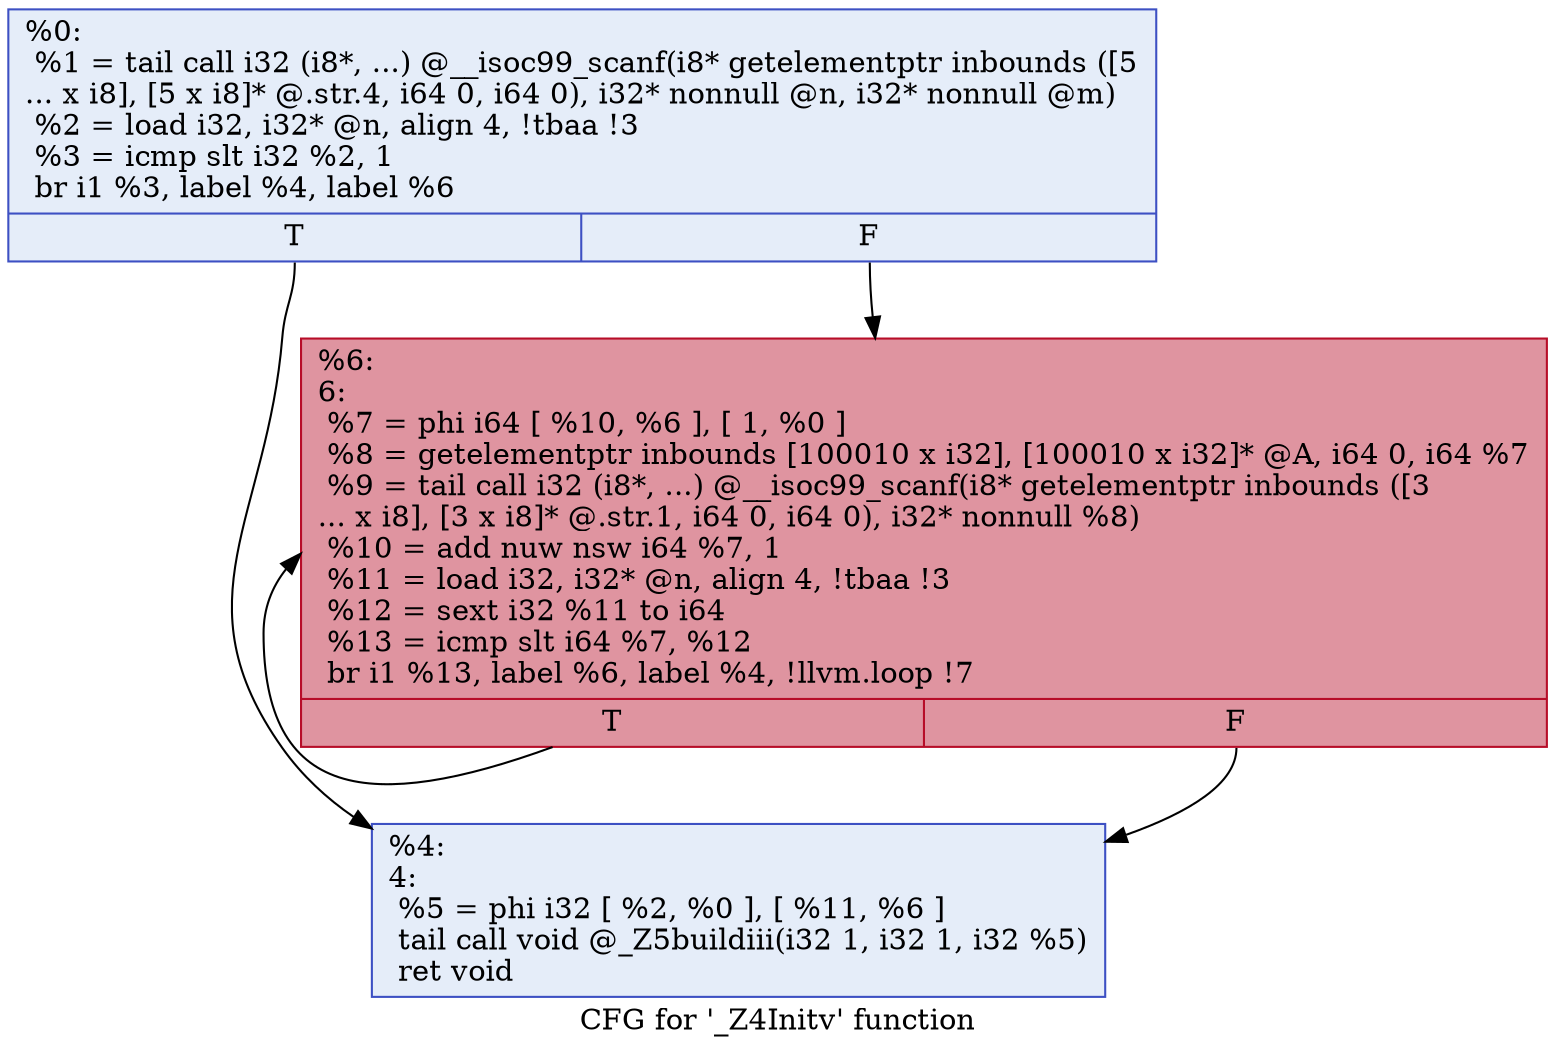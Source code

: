 digraph "CFG for '_Z4Initv' function" {
	label="CFG for '_Z4Initv' function";

	Node0x560008b94e90 [shape=record,color="#3d50c3ff", style=filled, fillcolor="#c5d6f270",label="{%0:\l  %1 = tail call i32 (i8*, ...) @__isoc99_scanf(i8* getelementptr inbounds ([5\l... x i8], [5 x i8]* @.str.4, i64 0, i64 0), i32* nonnull @n, i32* nonnull @m)\l  %2 = load i32, i32* @n, align 4, !tbaa !3\l  %3 = icmp slt i32 %2, 1\l  br i1 %3, label %4, label %6\l|{<s0>T|<s1>F}}"];
	Node0x560008b94e90:s0 -> Node0x560008b951f0;
	Node0x560008b94e90:s1 -> Node0x560008b95240;
	Node0x560008b951f0 [shape=record,color="#3d50c3ff", style=filled, fillcolor="#c5d6f270",label="{%4:\l4:                                                \l  %5 = phi i32 [ %2, %0 ], [ %11, %6 ]\l  tail call void @_Z5buildiii(i32 1, i32 1, i32 %5)\l  ret void\l}"];
	Node0x560008b95240 [shape=record,color="#b70d28ff", style=filled, fillcolor="#b70d2870",label="{%6:\l6:                                                \l  %7 = phi i64 [ %10, %6 ], [ 1, %0 ]\l  %8 = getelementptr inbounds [100010 x i32], [100010 x i32]* @A, i64 0, i64 %7\l  %9 = tail call i32 (i8*, ...) @__isoc99_scanf(i8* getelementptr inbounds ([3\l... x i8], [3 x i8]* @.str.1, i64 0, i64 0), i32* nonnull %8)\l  %10 = add nuw nsw i64 %7, 1\l  %11 = load i32, i32* @n, align 4, !tbaa !3\l  %12 = sext i32 %11 to i64\l  %13 = icmp slt i64 %7, %12\l  br i1 %13, label %6, label %4, !llvm.loop !7\l|{<s0>T|<s1>F}}"];
	Node0x560008b95240:s0 -> Node0x560008b95240;
	Node0x560008b95240:s1 -> Node0x560008b951f0;
}
